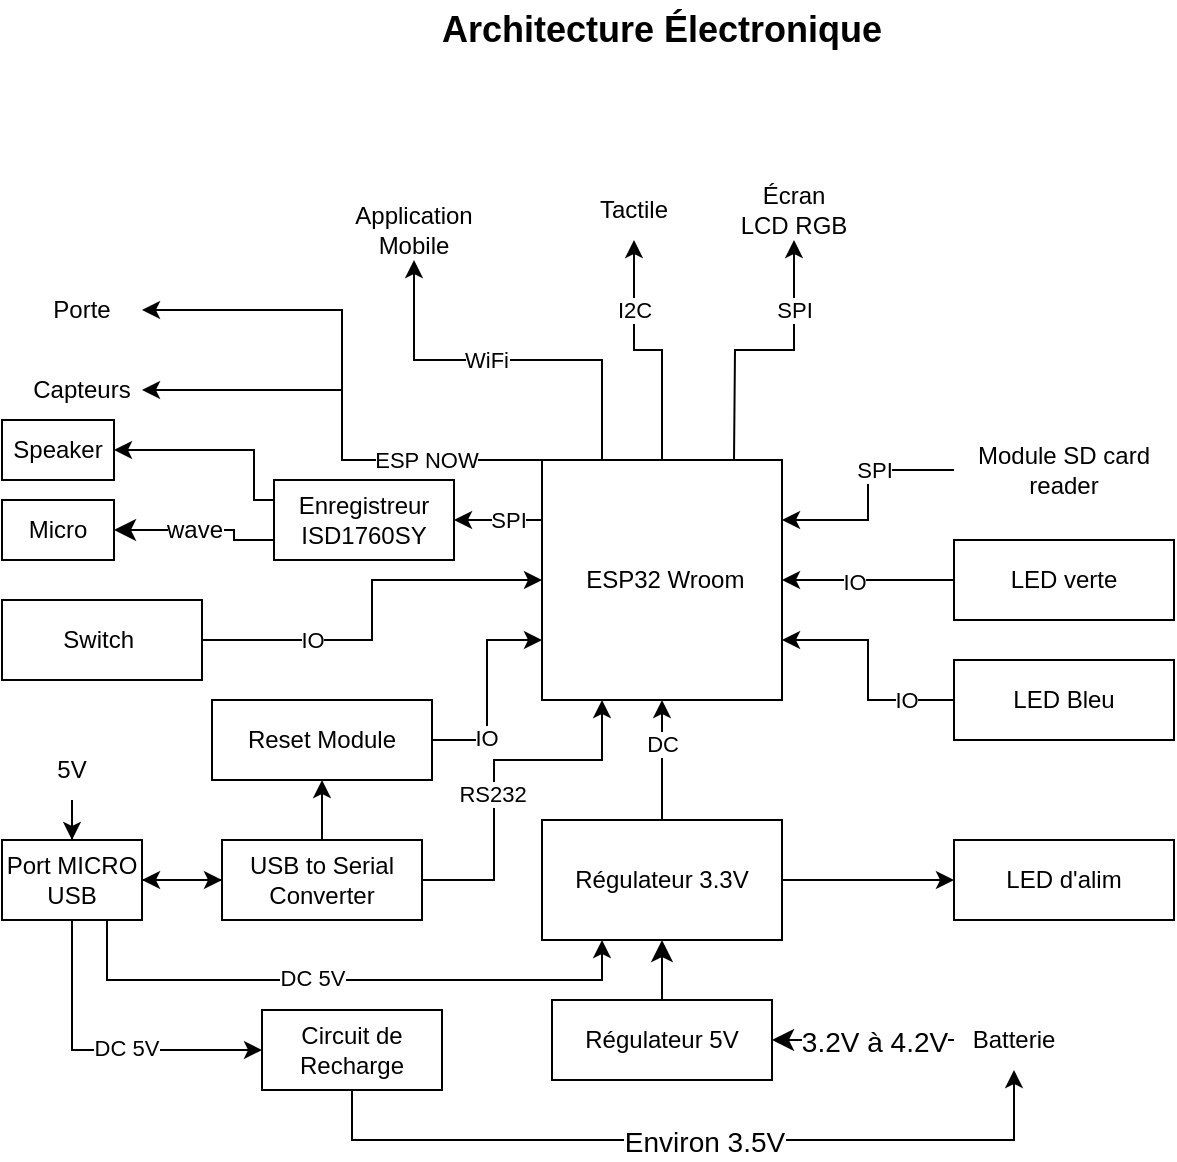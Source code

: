 <mxfile version="21.2.9" type="device">
  <diagram id="tYPHbK1kJAwYhiZg6krK" name="Page-1">
    <mxGraphModel dx="606" dy="374" grid="1" gridSize="10" guides="1" tooltips="1" connect="1" arrows="1" fold="1" page="1" pageScale="1" pageWidth="827" pageHeight="1169" math="0" shadow="0">
      <root>
        <mxCell id="0" />
        <mxCell id="1" parent="0" />
        <mxCell id="I8_SGhkJe4jmLoIYcksJ-7" style="edgeStyle=orthogonalEdgeStyle;rounded=0;orthogonalLoop=1;jettySize=auto;html=1;entryX=0.5;entryY=1;entryDx=0;entryDy=0;exitX=0.5;exitY=0;exitDx=0;exitDy=0;" parent="1" source="I8_SGhkJe4jmLoIYcksJ-1" target="I8_SGhkJe4jmLoIYcksJ-5" edge="1">
          <mxGeometry relative="1" as="geometry" />
        </mxCell>
        <mxCell id="fLt1ZkgAdMPkYuRn15NB-7" value="I2C" style="edgeLabel;html=1;align=center;verticalAlign=middle;resizable=0;points=[];" parent="I8_SGhkJe4jmLoIYcksJ-7" vertex="1" connectable="0">
          <mxGeometry x="-0.217" relative="1" as="geometry">
            <mxPoint x="-14" y="-27" as="offset" />
          </mxGeometry>
        </mxCell>
        <mxCell id="I8_SGhkJe4jmLoIYcksJ-20" style="edgeStyle=orthogonalEdgeStyle;rounded=0;orthogonalLoop=1;jettySize=auto;html=1;exitX=0;exitY=0.25;exitDx=0;exitDy=0;entryX=1;entryY=0.5;entryDx=0;entryDy=0;" parent="1" source="I8_SGhkJe4jmLoIYcksJ-1" target="fLt1ZkgAdMPkYuRn15NB-2" edge="1">
          <mxGeometry relative="1" as="geometry">
            <mxPoint x="310" y="300" as="targetPoint" />
          </mxGeometry>
        </mxCell>
        <mxCell id="fLt1ZkgAdMPkYuRn15NB-5" value="&lt;div&gt;SPI&lt;/div&gt;" style="edgeLabel;html=1;align=center;verticalAlign=middle;resizable=0;points=[];" parent="I8_SGhkJe4jmLoIYcksJ-20" vertex="1" connectable="0">
          <mxGeometry x="-0.233" relative="1" as="geometry">
            <mxPoint as="offset" />
          </mxGeometry>
        </mxCell>
        <mxCell id="fLt1ZkgAdMPkYuRn15NB-13" style="edgeStyle=orthogonalEdgeStyle;rounded=0;orthogonalLoop=1;jettySize=auto;html=1;exitX=0.25;exitY=0;exitDx=0;exitDy=0;entryX=0.5;entryY=1;entryDx=0;entryDy=0;" parent="1" source="I8_SGhkJe4jmLoIYcksJ-1" target="5wyOwEhhCZ5imgbM7BRu-31" edge="1">
          <mxGeometry relative="1" as="geometry" />
        </mxCell>
        <mxCell id="fLt1ZkgAdMPkYuRn15NB-14" value="WiFi" style="edgeLabel;html=1;align=center;verticalAlign=middle;resizable=0;points=[];" parent="fLt1ZkgAdMPkYuRn15NB-13" vertex="1" connectable="0">
          <mxGeometry x="0.25" relative="1" as="geometry">
            <mxPoint x="13" as="offset" />
          </mxGeometry>
        </mxCell>
        <mxCell id="I8_SGhkJe4jmLoIYcksJ-1" value="&amp;nbsp;ESP32 Wroom" style="whiteSpace=wrap;html=1;aspect=fixed;" parent="1" vertex="1">
          <mxGeometry x="384" y="270" width="120" height="120" as="geometry" />
        </mxCell>
        <mxCell id="I8_SGhkJe4jmLoIYcksJ-3" style="edgeStyle=orthogonalEdgeStyle;rounded=0;orthogonalLoop=1;jettySize=auto;html=1;entryX=0.5;entryY=1;entryDx=0;entryDy=0;" parent="1" source="I8_SGhkJe4jmLoIYcksJ-2" target="I8_SGhkJe4jmLoIYcksJ-1" edge="1">
          <mxGeometry relative="1" as="geometry" />
        </mxCell>
        <mxCell id="I8_SGhkJe4jmLoIYcksJ-10" value="DC" style="edgeLabel;html=1;align=center;verticalAlign=middle;resizable=0;points=[];" parent="I8_SGhkJe4jmLoIYcksJ-3" vertex="1" connectable="0">
          <mxGeometry x="0.266" relative="1" as="geometry">
            <mxPoint as="offset" />
          </mxGeometry>
        </mxCell>
        <mxCell id="5wyOwEhhCZ5imgbM7BRu-1" style="edgeStyle=orthogonalEdgeStyle;rounded=0;orthogonalLoop=1;jettySize=auto;html=1;entryX=0;entryY=0.5;entryDx=0;entryDy=0;" parent="1" source="I8_SGhkJe4jmLoIYcksJ-2" target="I8_SGhkJe4jmLoIYcksJ-34" edge="1">
          <mxGeometry relative="1" as="geometry" />
        </mxCell>
        <mxCell id="I8_SGhkJe4jmLoIYcksJ-2" value="&lt;div&gt;Régulateur 3.3V&lt;/div&gt;" style="rounded=0;whiteSpace=wrap;html=1;" parent="1" vertex="1">
          <mxGeometry x="384" y="450" width="120" height="60" as="geometry" />
        </mxCell>
        <mxCell id="I8_SGhkJe4jmLoIYcksJ-5" value="&lt;div&gt;Tactile&lt;/div&gt;" style="text;html=1;strokeColor=none;fillColor=none;align=center;verticalAlign=middle;whiteSpace=wrap;rounded=0;" parent="1" vertex="1">
          <mxGeometry x="400" y="130" width="60" height="30" as="geometry" />
        </mxCell>
        <mxCell id="xUs7PLZkIUKOXHY0VuvA-14" value="" style="edgeStyle=none;curved=1;rounded=0;orthogonalLoop=1;jettySize=auto;html=1;fontSize=12;startSize=8;endSize=8;" edge="1" parent="1" source="I8_SGhkJe4jmLoIYcksJ-12" target="xUs7PLZkIUKOXHY0VuvA-13">
          <mxGeometry relative="1" as="geometry">
            <Array as="points">
              <mxPoint x="550" y="560" />
            </Array>
          </mxGeometry>
        </mxCell>
        <mxCell id="xUs7PLZkIUKOXHY0VuvA-16" value="&lt;div&gt;&lt;br&gt;&lt;/div&gt;&lt;div&gt;&lt;br&gt;&lt;/div&gt;&lt;div&gt;&lt;br&gt;&lt;/div&gt;" style="edgeLabel;html=1;align=center;verticalAlign=middle;resizable=0;points=[];fontSize=16;" vertex="1" connectable="0" parent="xUs7PLZkIUKOXHY0VuvA-14">
          <mxGeometry x="0.161" relative="1" as="geometry">
            <mxPoint as="offset" />
          </mxGeometry>
        </mxCell>
        <mxCell id="xUs7PLZkIUKOXHY0VuvA-17" value="&lt;div style=&quot;font-size: 14px;&quot;&gt;&lt;font style=&quot;font-size: 14px;&quot;&gt;3.2V à 4.2V&lt;/font&gt;&lt;/div&gt;" style="edgeLabel;html=1;align=center;verticalAlign=middle;resizable=0;points=[];fontSize=16;" vertex="1" connectable="0" parent="xUs7PLZkIUKOXHY0VuvA-14">
          <mxGeometry x="0.161" y="1" relative="1" as="geometry">
            <mxPoint x="13" as="offset" />
          </mxGeometry>
        </mxCell>
        <mxCell id="I8_SGhkJe4jmLoIYcksJ-12" value="Batterie" style="text;html=1;strokeColor=none;fillColor=none;align=center;verticalAlign=middle;whiteSpace=wrap;rounded=0;" parent="1" vertex="1">
          <mxGeometry x="590" y="545" width="60" height="30" as="geometry" />
        </mxCell>
        <mxCell id="I8_SGhkJe4jmLoIYcksJ-17" value="Speaker" style="rounded=0;whiteSpace=wrap;html=1;" parent="1" vertex="1">
          <mxGeometry x="114" y="250" width="56" height="30" as="geometry" />
        </mxCell>
        <mxCell id="I8_SGhkJe4jmLoIYcksJ-22" style="edgeStyle=orthogonalEdgeStyle;rounded=0;orthogonalLoop=1;jettySize=auto;html=1;entryX=0;entryY=0.5;entryDx=0;entryDy=0;" parent="1" source="I8_SGhkJe4jmLoIYcksJ-21" target="I8_SGhkJe4jmLoIYcksJ-1" edge="1">
          <mxGeometry relative="1" as="geometry" />
        </mxCell>
        <mxCell id="5wyOwEhhCZ5imgbM7BRu-10" value="IO" style="edgeLabel;html=1;align=center;verticalAlign=middle;resizable=0;points=[];" parent="I8_SGhkJe4jmLoIYcksJ-22" vertex="1" connectable="0">
          <mxGeometry x="-0.363" y="-1" relative="1" as="geometry">
            <mxPoint x="-9" y="-1" as="offset" />
          </mxGeometry>
        </mxCell>
        <mxCell id="I8_SGhkJe4jmLoIYcksJ-21" value="Switch&amp;nbsp;" style="rounded=0;whiteSpace=wrap;html=1;" parent="1" vertex="1">
          <mxGeometry x="114" y="340" width="100" height="40" as="geometry" />
        </mxCell>
        <mxCell id="I8_SGhkJe4jmLoIYcksJ-27" style="edgeStyle=orthogonalEdgeStyle;rounded=0;orthogonalLoop=1;jettySize=auto;html=1;entryX=0.5;entryY=1;entryDx=0;entryDy=0;" parent="1" source="I8_SGhkJe4jmLoIYcksJ-23" target="I8_SGhkJe4jmLoIYcksJ-12" edge="1">
          <mxGeometry relative="1" as="geometry">
            <Array as="points">
              <mxPoint x="289" y="610" />
              <mxPoint x="620" y="610" />
            </Array>
          </mxGeometry>
        </mxCell>
        <mxCell id="xUs7PLZkIUKOXHY0VuvA-18" value="&lt;font style=&quot;font-size: 14px;&quot;&gt;Environ 3.5V&lt;/font&gt;" style="edgeLabel;html=1;align=center;verticalAlign=middle;resizable=0;points=[];fontSize=16;" vertex="1" connectable="0" parent="I8_SGhkJe4jmLoIYcksJ-27">
          <mxGeometry x="0.025" relative="1" as="geometry">
            <mxPoint as="offset" />
          </mxGeometry>
        </mxCell>
        <mxCell id="I8_SGhkJe4jmLoIYcksJ-23" value="Circuit de &lt;br&gt;Recharge" style="rounded=0;whiteSpace=wrap;html=1;" parent="1" vertex="1">
          <mxGeometry x="244" y="545" width="90" height="40" as="geometry" />
        </mxCell>
        <mxCell id="5wyOwEhhCZ5imgbM7BRu-18" style="edgeStyle=orthogonalEdgeStyle;rounded=0;orthogonalLoop=1;jettySize=auto;html=1;entryX=0;entryY=0.5;entryDx=0;entryDy=0;" parent="1" source="I8_SGhkJe4jmLoIYcksJ-28" target="I8_SGhkJe4jmLoIYcksJ-23" edge="1">
          <mxGeometry relative="1" as="geometry">
            <Array as="points">
              <mxPoint x="149" y="565" />
            </Array>
          </mxGeometry>
        </mxCell>
        <mxCell id="5wyOwEhhCZ5imgbM7BRu-23" value="DC 5V" style="edgeLabel;html=1;align=center;verticalAlign=middle;resizable=0;points=[];" parent="5wyOwEhhCZ5imgbM7BRu-18" vertex="1" connectable="0">
          <mxGeometry x="0.142" y="1" relative="1" as="geometry">
            <mxPoint as="offset" />
          </mxGeometry>
        </mxCell>
        <mxCell id="5wyOwEhhCZ5imgbM7BRu-19" value="" style="edgeStyle=orthogonalEdgeStyle;rounded=0;orthogonalLoop=1;jettySize=auto;html=1;" parent="1" source="I8_SGhkJe4jmLoIYcksJ-28" target="5wyOwEhhCZ5imgbM7BRu-13" edge="1">
          <mxGeometry relative="1" as="geometry" />
        </mxCell>
        <mxCell id="5wyOwEhhCZ5imgbM7BRu-20" style="edgeStyle=orthogonalEdgeStyle;rounded=0;orthogonalLoop=1;jettySize=auto;html=1;entryX=0.25;entryY=1;entryDx=0;entryDy=0;exitX=0.75;exitY=1;exitDx=0;exitDy=0;" parent="1" source="I8_SGhkJe4jmLoIYcksJ-28" target="I8_SGhkJe4jmLoIYcksJ-2" edge="1">
          <mxGeometry relative="1" as="geometry">
            <Array as="points">
              <mxPoint x="167" y="530" />
              <mxPoint x="414" y="530" />
            </Array>
          </mxGeometry>
        </mxCell>
        <mxCell id="5wyOwEhhCZ5imgbM7BRu-22" value="DC 5V" style="edgeLabel;html=1;align=center;verticalAlign=middle;resizable=0;points=[];" parent="5wyOwEhhCZ5imgbM7BRu-20" vertex="1" connectable="0">
          <mxGeometry x="-0.108" y="1" relative="1" as="geometry">
            <mxPoint as="offset" />
          </mxGeometry>
        </mxCell>
        <mxCell id="I8_SGhkJe4jmLoIYcksJ-28" value="Port MICRO USB" style="rounded=0;whiteSpace=wrap;html=1;" parent="1" vertex="1">
          <mxGeometry x="114" y="460" width="70" height="40" as="geometry" />
        </mxCell>
        <mxCell id="I8_SGhkJe4jmLoIYcksJ-32" value="" style="edgeStyle=orthogonalEdgeStyle;rounded=0;orthogonalLoop=1;jettySize=auto;html=1;" parent="1" source="I8_SGhkJe4jmLoIYcksJ-31" target="I8_SGhkJe4jmLoIYcksJ-28" edge="1">
          <mxGeometry relative="1" as="geometry" />
        </mxCell>
        <mxCell id="I8_SGhkJe4jmLoIYcksJ-31" value="5V" style="text;html=1;strokeColor=none;fillColor=none;align=center;verticalAlign=middle;whiteSpace=wrap;rounded=0;" parent="1" vertex="1">
          <mxGeometry x="134" y="410" width="30" height="30" as="geometry" />
        </mxCell>
        <mxCell id="fLt1ZkgAdMPkYuRn15NB-10" style="edgeStyle=orthogonalEdgeStyle;rounded=0;orthogonalLoop=1;jettySize=auto;html=1;entryX=0;entryY=0.75;entryDx=0;entryDy=0;" parent="1" source="I8_SGhkJe4jmLoIYcksJ-33" target="I8_SGhkJe4jmLoIYcksJ-1" edge="1">
          <mxGeometry relative="1" as="geometry" />
        </mxCell>
        <mxCell id="fLt1ZkgAdMPkYuRn15NB-11" value="IO" style="edgeLabel;html=1;align=center;verticalAlign=middle;resizable=0;points=[];" parent="fLt1ZkgAdMPkYuRn15NB-10" vertex="1" connectable="0">
          <mxGeometry x="-0.5" y="1" relative="1" as="geometry">
            <mxPoint as="offset" />
          </mxGeometry>
        </mxCell>
        <mxCell id="I8_SGhkJe4jmLoIYcksJ-33" value="Reset Module" style="rounded=0;whiteSpace=wrap;html=1;" parent="1" vertex="1">
          <mxGeometry x="219" y="390" width="110" height="40" as="geometry" />
        </mxCell>
        <mxCell id="I8_SGhkJe4jmLoIYcksJ-34" value="LED d&#39;alim" style="rounded=0;whiteSpace=wrap;html=1;" parent="1" vertex="1">
          <mxGeometry x="590" y="460" width="110" height="40" as="geometry" />
        </mxCell>
        <mxCell id="5wyOwEhhCZ5imgbM7BRu-4" style="edgeStyle=orthogonalEdgeStyle;rounded=0;orthogonalLoop=1;jettySize=auto;html=1;" parent="1" source="5wyOwEhhCZ5imgbM7BRu-2" target="I8_SGhkJe4jmLoIYcksJ-1" edge="1">
          <mxGeometry relative="1" as="geometry" />
        </mxCell>
        <mxCell id="5wyOwEhhCZ5imgbM7BRu-7" value="IO" style="edgeLabel;html=1;align=center;verticalAlign=middle;resizable=0;points=[];" parent="5wyOwEhhCZ5imgbM7BRu-4" vertex="1" connectable="0">
          <mxGeometry x="0.166" y="1" relative="1" as="geometry">
            <mxPoint as="offset" />
          </mxGeometry>
        </mxCell>
        <mxCell id="5wyOwEhhCZ5imgbM7BRu-2" value="LED verte" style="rounded=0;whiteSpace=wrap;html=1;" parent="1" vertex="1">
          <mxGeometry x="590" y="310" width="110" height="40" as="geometry" />
        </mxCell>
        <mxCell id="5wyOwEhhCZ5imgbM7BRu-5" style="edgeStyle=orthogonalEdgeStyle;rounded=0;orthogonalLoop=1;jettySize=auto;html=1;entryX=1;entryY=0.75;entryDx=0;entryDy=0;" parent="1" source="5wyOwEhhCZ5imgbM7BRu-3" target="I8_SGhkJe4jmLoIYcksJ-1" edge="1">
          <mxGeometry relative="1" as="geometry" />
        </mxCell>
        <mxCell id="5wyOwEhhCZ5imgbM7BRu-6" value="IO" style="edgeLabel;html=1;align=center;verticalAlign=middle;resizable=0;points=[];" parent="5wyOwEhhCZ5imgbM7BRu-5" vertex="1" connectable="0">
          <mxGeometry x="-0.315" y="1" relative="1" as="geometry">
            <mxPoint x="15" y="-1" as="offset" />
          </mxGeometry>
        </mxCell>
        <mxCell id="5wyOwEhhCZ5imgbM7BRu-3" value="LED Bleu" style="rounded=0;whiteSpace=wrap;html=1;" parent="1" vertex="1">
          <mxGeometry x="590" y="370" width="110" height="40" as="geometry" />
        </mxCell>
        <mxCell id="5wyOwEhhCZ5imgbM7BRu-11" value="Capteurs" style="text;html=1;strokeColor=none;fillColor=none;align=center;verticalAlign=middle;whiteSpace=wrap;rounded=0;" parent="1" vertex="1">
          <mxGeometry x="124" y="220" width="60" height="30" as="geometry" />
        </mxCell>
        <mxCell id="5wyOwEhhCZ5imgbM7BRu-16" style="edgeStyle=orthogonalEdgeStyle;rounded=0;orthogonalLoop=1;jettySize=auto;html=1;entryX=0.25;entryY=1;entryDx=0;entryDy=0;" parent="1" source="5wyOwEhhCZ5imgbM7BRu-13" target="I8_SGhkJe4jmLoIYcksJ-1" edge="1">
          <mxGeometry relative="1" as="geometry">
            <Array as="points">
              <mxPoint x="360" y="480" />
              <mxPoint x="360" y="420" />
              <mxPoint x="414" y="420" />
            </Array>
          </mxGeometry>
        </mxCell>
        <mxCell id="fLt1ZkgAdMPkYuRn15NB-1" value="RS232" style="edgeLabel;html=1;align=center;verticalAlign=middle;resizable=0;points=[];" parent="5wyOwEhhCZ5imgbM7BRu-16" vertex="1" connectable="0">
          <mxGeometry x="-0.125" y="1" relative="1" as="geometry">
            <mxPoint as="offset" />
          </mxGeometry>
        </mxCell>
        <mxCell id="5wyOwEhhCZ5imgbM7BRu-21" value="" style="edgeStyle=orthogonalEdgeStyle;rounded=0;orthogonalLoop=1;jettySize=auto;html=1;" parent="1" source="5wyOwEhhCZ5imgbM7BRu-13" target="I8_SGhkJe4jmLoIYcksJ-28" edge="1">
          <mxGeometry relative="1" as="geometry">
            <Array as="points">
              <mxPoint x="204" y="480" />
              <mxPoint x="204" y="480" />
            </Array>
          </mxGeometry>
        </mxCell>
        <mxCell id="fLt1ZkgAdMPkYuRn15NB-12" style="edgeStyle=orthogonalEdgeStyle;rounded=0;orthogonalLoop=1;jettySize=auto;html=1;entryX=0.5;entryY=1;entryDx=0;entryDy=0;" parent="1" source="5wyOwEhhCZ5imgbM7BRu-13" target="I8_SGhkJe4jmLoIYcksJ-33" edge="1">
          <mxGeometry relative="1" as="geometry" />
        </mxCell>
        <mxCell id="5wyOwEhhCZ5imgbM7BRu-13" value="USB to Serial Converter" style="rounded=0;whiteSpace=wrap;html=1;" parent="1" vertex="1">
          <mxGeometry x="224" y="460" width="100" height="40" as="geometry" />
        </mxCell>
        <mxCell id="5wyOwEhhCZ5imgbM7BRu-24" value="" style="endArrow=classic;html=1;rounded=0;entryX=1;entryY=0.5;entryDx=0;entryDy=0;exitX=0;exitY=0;exitDx=0;exitDy=0;" parent="1" source="I8_SGhkJe4jmLoIYcksJ-1" target="5wyOwEhhCZ5imgbM7BRu-11" edge="1">
          <mxGeometry width="50" height="50" relative="1" as="geometry">
            <mxPoint x="384" y="290" as="sourcePoint" />
            <mxPoint x="284" y="190" as="targetPoint" />
            <Array as="points">
              <mxPoint x="370" y="270" />
              <mxPoint x="284" y="270" />
              <mxPoint x="284" y="235" />
            </Array>
          </mxGeometry>
        </mxCell>
        <mxCell id="5wyOwEhhCZ5imgbM7BRu-30" value="ESP NOW" style="edgeLabel;html=1;align=center;verticalAlign=middle;resizable=0;points=[];" parent="5wyOwEhhCZ5imgbM7BRu-24" vertex="1" connectable="0">
          <mxGeometry x="-0.735" relative="1" as="geometry">
            <mxPoint x="-27" as="offset" />
          </mxGeometry>
        </mxCell>
        <mxCell id="5wyOwEhhCZ5imgbM7BRu-26" value="Porte" style="text;html=1;strokeColor=none;fillColor=none;align=center;verticalAlign=middle;whiteSpace=wrap;rounded=0;" parent="1" vertex="1">
          <mxGeometry x="124" y="180" width="60" height="30" as="geometry" />
        </mxCell>
        <mxCell id="5wyOwEhhCZ5imgbM7BRu-29" value="" style="endArrow=classic;html=1;rounded=0;entryX=1;entryY=0.5;entryDx=0;entryDy=0;" parent="1" target="5wyOwEhhCZ5imgbM7BRu-26" edge="1">
          <mxGeometry width="50" height="50" relative="1" as="geometry">
            <mxPoint x="284" y="240" as="sourcePoint" />
            <mxPoint x="334" y="190" as="targetPoint" />
            <Array as="points">
              <mxPoint x="284" y="195" />
            </Array>
          </mxGeometry>
        </mxCell>
        <mxCell id="5wyOwEhhCZ5imgbM7BRu-31" value="Application Mobile" style="text;html=1;strokeColor=none;fillColor=none;align=center;verticalAlign=middle;whiteSpace=wrap;rounded=0;" parent="1" vertex="1">
          <mxGeometry x="290" y="140" width="60" height="30" as="geometry" />
        </mxCell>
        <mxCell id="5wyOwEhhCZ5imgbM7BRu-33" value="&lt;font style=&quot;font-size: 18px;&quot;&gt;&lt;b&gt;Architecture Électronique&lt;/b&gt;&lt;/font&gt;" style="text;html=1;strokeColor=none;fillColor=none;align=center;verticalAlign=middle;whiteSpace=wrap;rounded=0;" parent="1" vertex="1">
          <mxGeometry x="284" y="40" width="320" height="30" as="geometry" />
        </mxCell>
        <mxCell id="fLt1ZkgAdMPkYuRn15NB-3" value="" style="edgeStyle=orthogonalEdgeStyle;rounded=0;orthogonalLoop=1;jettySize=auto;html=1;entryX=1;entryY=0.5;entryDx=0;entryDy=0;" parent="1" source="fLt1ZkgAdMPkYuRn15NB-2" target="I8_SGhkJe4jmLoIYcksJ-17" edge="1">
          <mxGeometry relative="1" as="geometry">
            <Array as="points">
              <mxPoint x="240" y="290" />
              <mxPoint x="240" y="265" />
            </Array>
          </mxGeometry>
        </mxCell>
        <mxCell id="fLt1ZkgAdMPkYuRn15NB-2" value="&lt;div&gt;Enregistreur&lt;/div&gt;&lt;div&gt;ISD1760SY&lt;br&gt;&lt;/div&gt;" style="rounded=0;whiteSpace=wrap;html=1;" parent="1" vertex="1">
          <mxGeometry x="250" y="280" width="90" height="40" as="geometry" />
        </mxCell>
        <mxCell id="fLt1ZkgAdMPkYuRn15NB-22" style="edgeStyle=orthogonalEdgeStyle;rounded=0;orthogonalLoop=1;jettySize=auto;html=1;entryX=1;entryY=0.25;entryDx=0;entryDy=0;" parent="1" source="fLt1ZkgAdMPkYuRn15NB-19" target="I8_SGhkJe4jmLoIYcksJ-1" edge="1">
          <mxGeometry relative="1" as="geometry" />
        </mxCell>
        <mxCell id="fLt1ZkgAdMPkYuRn15NB-23" value="SPI" style="edgeLabel;html=1;align=center;verticalAlign=middle;resizable=0;points=[];" parent="fLt1ZkgAdMPkYuRn15NB-22" vertex="1" connectable="0">
          <mxGeometry x="0.445" y="-2" relative="1" as="geometry">
            <mxPoint x="15" y="-23" as="offset" />
          </mxGeometry>
        </mxCell>
        <mxCell id="fLt1ZkgAdMPkYuRn15NB-19" value="Module SD card reader" style="text;html=1;strokeColor=none;fillColor=none;align=center;verticalAlign=middle;whiteSpace=wrap;rounded=0;" parent="1" vertex="1">
          <mxGeometry x="590" y="260" width="110" height="30" as="geometry" />
        </mxCell>
        <mxCell id="xUs7PLZkIUKOXHY0VuvA-1" value="&lt;div&gt;Écran LCD RGB&lt;/div&gt;" style="text;html=1;strokeColor=none;fillColor=none;align=center;verticalAlign=middle;whiteSpace=wrap;rounded=0;" vertex="1" parent="1">
          <mxGeometry x="480" y="130" width="60" height="30" as="geometry" />
        </mxCell>
        <mxCell id="xUs7PLZkIUKOXHY0VuvA-2" style="edgeStyle=orthogonalEdgeStyle;rounded=0;orthogonalLoop=1;jettySize=auto;html=1;entryX=0.5;entryY=1;entryDx=0;entryDy=0;" edge="1" parent="1" target="xUs7PLZkIUKOXHY0VuvA-1">
          <mxGeometry relative="1" as="geometry">
            <mxPoint x="480" y="270" as="sourcePoint" />
            <mxPoint x="480" y="180" as="targetPoint" />
          </mxGeometry>
        </mxCell>
        <mxCell id="xUs7PLZkIUKOXHY0VuvA-4" value="&lt;div&gt;SPI&lt;/div&gt;" style="edgeLabel;html=1;align=center;verticalAlign=middle;resizable=0;points=[];" vertex="1" connectable="0" parent="xUs7PLZkIUKOXHY0VuvA-2">
          <mxGeometry x="-0.217" relative="1" as="geometry">
            <mxPoint x="29" y="-21" as="offset" />
          </mxGeometry>
        </mxCell>
        <mxCell id="xUs7PLZkIUKOXHY0VuvA-7" value="Micro" style="rounded=0;whiteSpace=wrap;html=1;" vertex="1" parent="1">
          <mxGeometry x="114" y="290" width="56" height="30" as="geometry" />
        </mxCell>
        <mxCell id="xUs7PLZkIUKOXHY0VuvA-10" value="wave" style="endArrow=classic;html=1;rounded=0;fontSize=12;startSize=8;endSize=8;curved=0;entryX=1;entryY=0.5;entryDx=0;entryDy=0;exitX=0;exitY=0.75;exitDx=0;exitDy=0;" edge="1" parent="1" source="fLt1ZkgAdMPkYuRn15NB-2" target="xUs7PLZkIUKOXHY0VuvA-7">
          <mxGeometry x="0.059" width="50" height="50" relative="1" as="geometry">
            <mxPoint x="230" y="310" as="sourcePoint" />
            <mxPoint x="300" y="290" as="targetPoint" />
            <Array as="points">
              <mxPoint x="230" y="310" />
              <mxPoint x="230" y="305" />
            </Array>
            <mxPoint as="offset" />
          </mxGeometry>
        </mxCell>
        <mxCell id="xUs7PLZkIUKOXHY0VuvA-15" value="" style="edgeStyle=none;curved=1;rounded=0;orthogonalLoop=1;jettySize=auto;html=1;fontSize=12;startSize=8;endSize=8;" edge="1" parent="1" source="xUs7PLZkIUKOXHY0VuvA-13" target="I8_SGhkJe4jmLoIYcksJ-2">
          <mxGeometry relative="1" as="geometry" />
        </mxCell>
        <mxCell id="xUs7PLZkIUKOXHY0VuvA-13" value="Régulateur 5V" style="rounded=0;whiteSpace=wrap;html=1;" vertex="1" parent="1">
          <mxGeometry x="389" y="540" width="110" height="40" as="geometry" />
        </mxCell>
      </root>
    </mxGraphModel>
  </diagram>
</mxfile>
